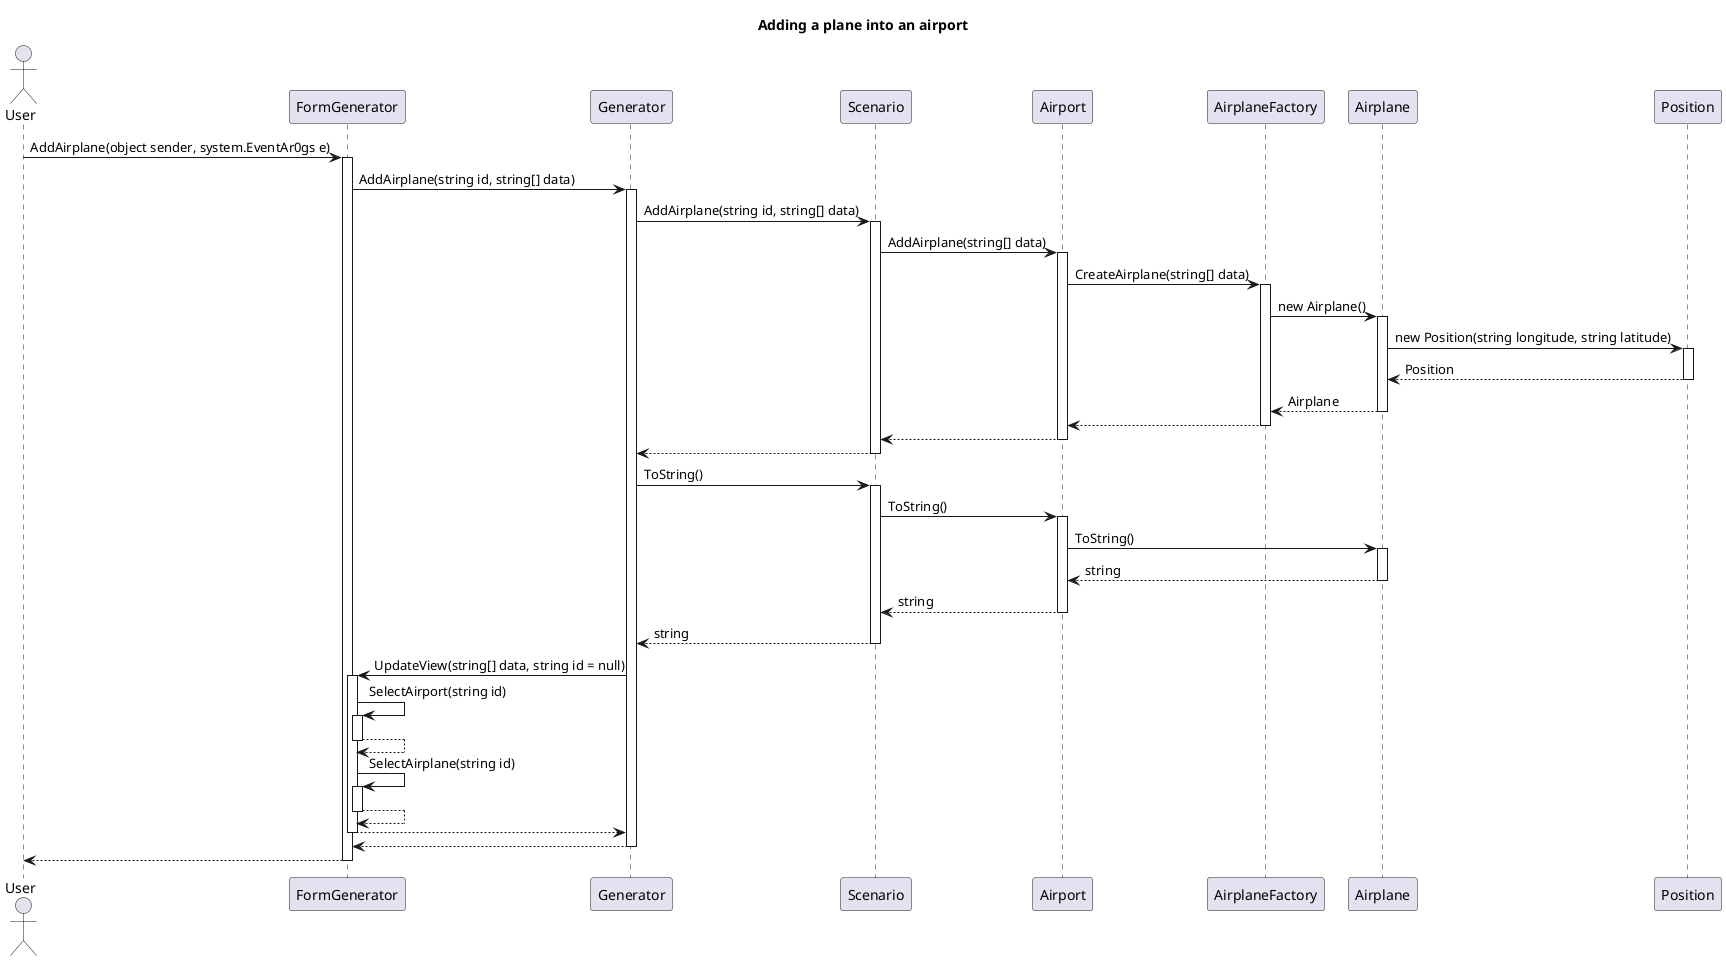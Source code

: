 @startuml Adding plane to airport
title Adding a plane into an airport

actor User



'Do we need to check if the same airplane already exists ?



'Add a new airplane to the model
User -> FormGenerator ++: AddAirplane(object sender, system.EventAr0gs e)
FormGenerator -> Generator ++: AddAirplane(string id, string[] data)
Generator -> Scenario ++: AddAirplane(string id, string[] data)
Scenario -> Airport ++: AddAirplane(string[] data)
Airport -> AirplaneFactory ++: CreateAirplane(string[] data)
AirplaneFactory -> Airplane ++: new Airplane()
Airplane -> Position ++: new Position(string longitude, string latitude)
return Position
return Airplane
return
return
return

'Get the scenario's string serialized form
Generator -> Scenario ++: ToString()
Scenario -> Airport ++: ToString()
Airport -> Airplane ++: ToString()
return string
return string
return string

'Update the form
Generator -> FormGenerator ++: UpdateView(string[] data, string id = null)
FormGenerator -> FormGenerator ++: SelectAirport(string id)
return
FormGenerator -> FormGenerator ++: SelectAirplane(string id)
return
return

return
return

@enduml